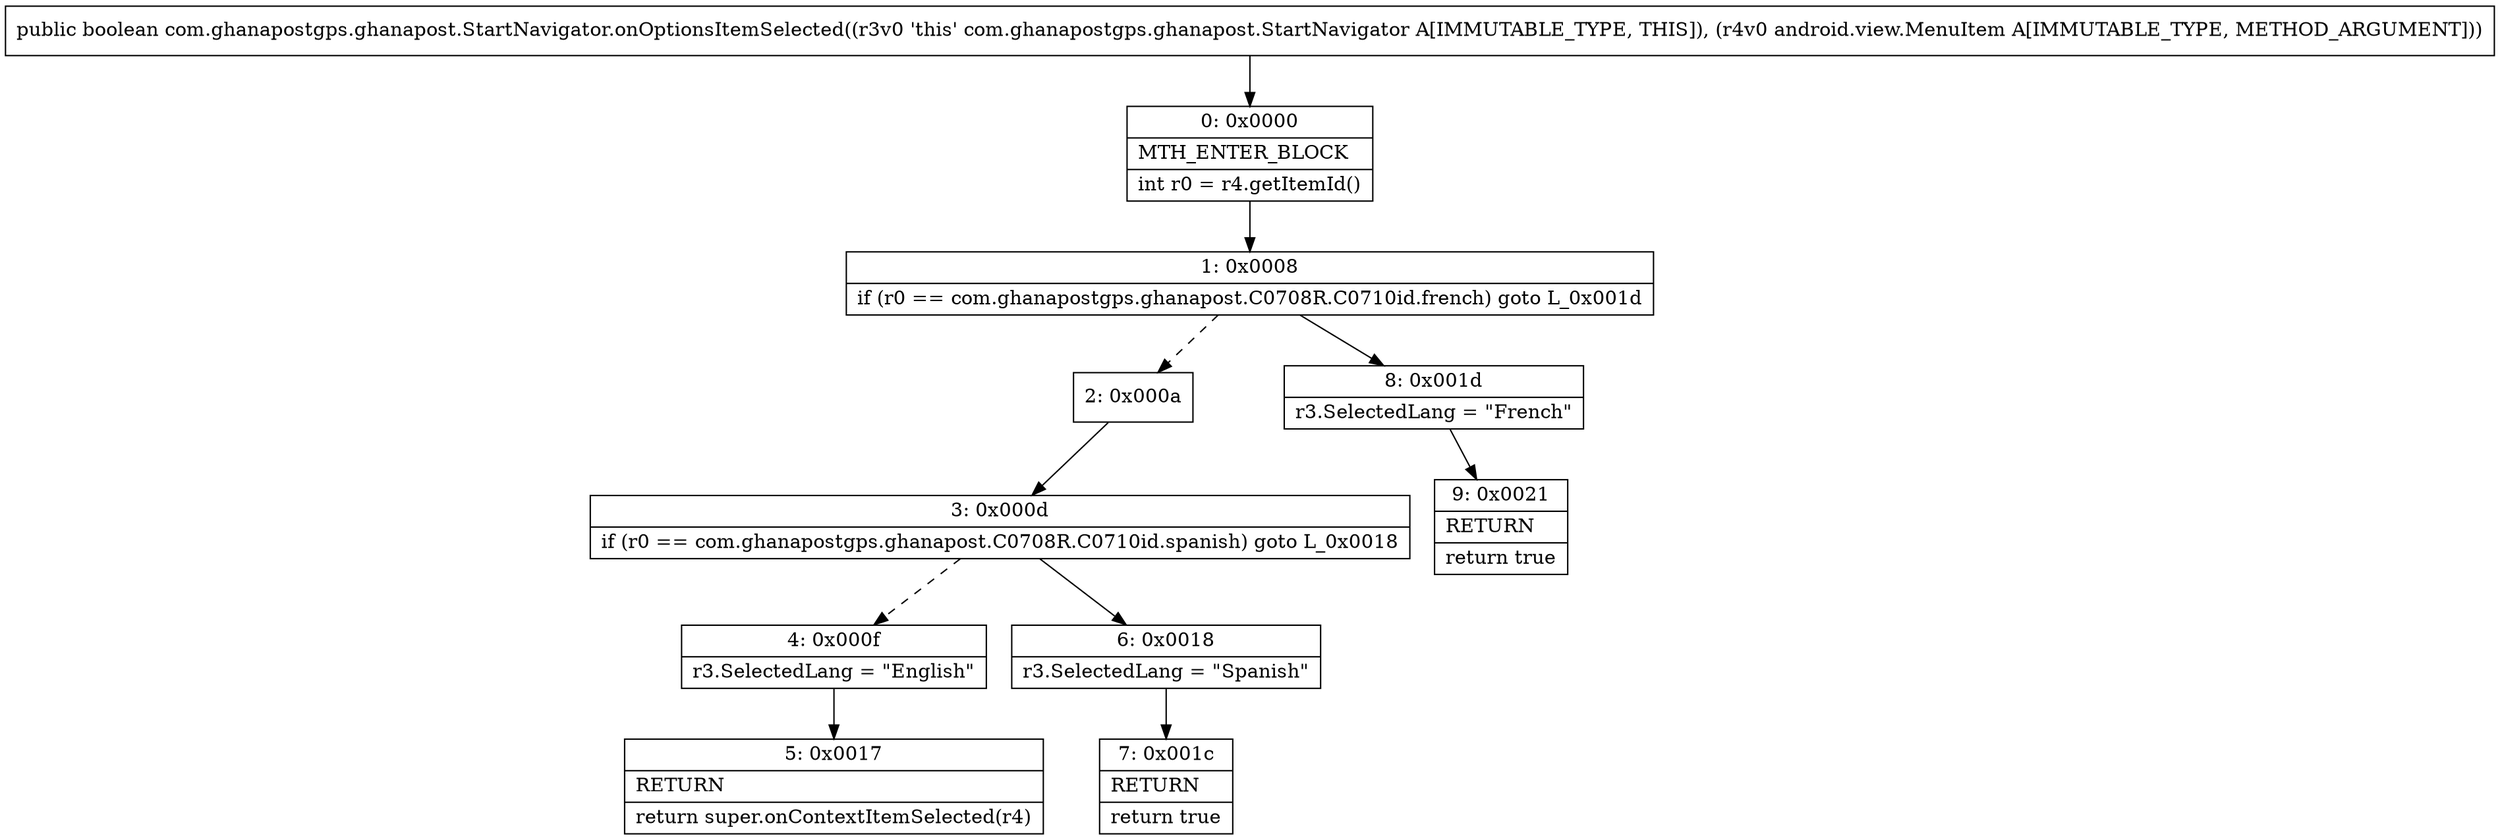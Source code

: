 digraph "CFG forcom.ghanapostgps.ghanapost.StartNavigator.onOptionsItemSelected(Landroid\/view\/MenuItem;)Z" {
Node_0 [shape=record,label="{0\:\ 0x0000|MTH_ENTER_BLOCK\l|int r0 = r4.getItemId()\l}"];
Node_1 [shape=record,label="{1\:\ 0x0008|if (r0 == com.ghanapostgps.ghanapost.C0708R.C0710id.french) goto L_0x001d\l}"];
Node_2 [shape=record,label="{2\:\ 0x000a}"];
Node_3 [shape=record,label="{3\:\ 0x000d|if (r0 == com.ghanapostgps.ghanapost.C0708R.C0710id.spanish) goto L_0x0018\l}"];
Node_4 [shape=record,label="{4\:\ 0x000f|r3.SelectedLang = \"English\"\l}"];
Node_5 [shape=record,label="{5\:\ 0x0017|RETURN\l|return super.onContextItemSelected(r4)\l}"];
Node_6 [shape=record,label="{6\:\ 0x0018|r3.SelectedLang = \"Spanish\"\l}"];
Node_7 [shape=record,label="{7\:\ 0x001c|RETURN\l|return true\l}"];
Node_8 [shape=record,label="{8\:\ 0x001d|r3.SelectedLang = \"French\"\l}"];
Node_9 [shape=record,label="{9\:\ 0x0021|RETURN\l|return true\l}"];
MethodNode[shape=record,label="{public boolean com.ghanapostgps.ghanapost.StartNavigator.onOptionsItemSelected((r3v0 'this' com.ghanapostgps.ghanapost.StartNavigator A[IMMUTABLE_TYPE, THIS]), (r4v0 android.view.MenuItem A[IMMUTABLE_TYPE, METHOD_ARGUMENT])) }"];
MethodNode -> Node_0;
Node_0 -> Node_1;
Node_1 -> Node_2[style=dashed];
Node_1 -> Node_8;
Node_2 -> Node_3;
Node_3 -> Node_4[style=dashed];
Node_3 -> Node_6;
Node_4 -> Node_5;
Node_6 -> Node_7;
Node_8 -> Node_9;
}

